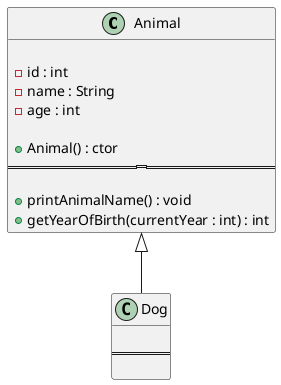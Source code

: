 @startuml
class Animal {

	- id : int
	- name : String
	- age : int

    + Animal() : ctor
==================

   + printAnimalName() : void
   + getYearOfBirth(currentYear : int) : int
}

class Dog {

==
 
}

Animal <|-- Dog
@enduml
